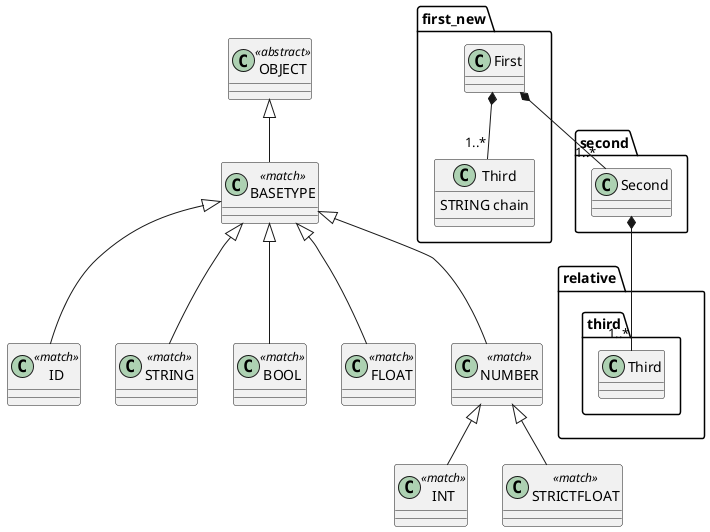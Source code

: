 @startuml
            set namespaceSeparator .
        first_new.First *-- "1..*" second.Second
first_new.First *-- "1..*" first_new.Third
class first_new.First  {
}


class first_new.Third  {
STRING chain
}


class ID <<match>> {
}


class STRING <<match>> {
}


class BOOL <<match>> {
}


class INT <<match>> {
}


class FLOAT <<match>> {
}


class STRICTFLOAT <<match>> {
}


class NUMBER <<match>> {
}

NUMBER <|-- STRICTFLOAT
NUMBER <|-- INT

class BASETYPE <<match>> {
}

BASETYPE <|-- NUMBER
BASETYPE <|-- FLOAT
BASETYPE <|-- BOOL
BASETYPE <|-- ID
BASETYPE <|-- STRING

class OBJECT <<abstract>> {
}

OBJECT <|-- BASETYPE

second.Second *-- "1..*" relative.third.Third
class second.Second  {
}


@enduml
